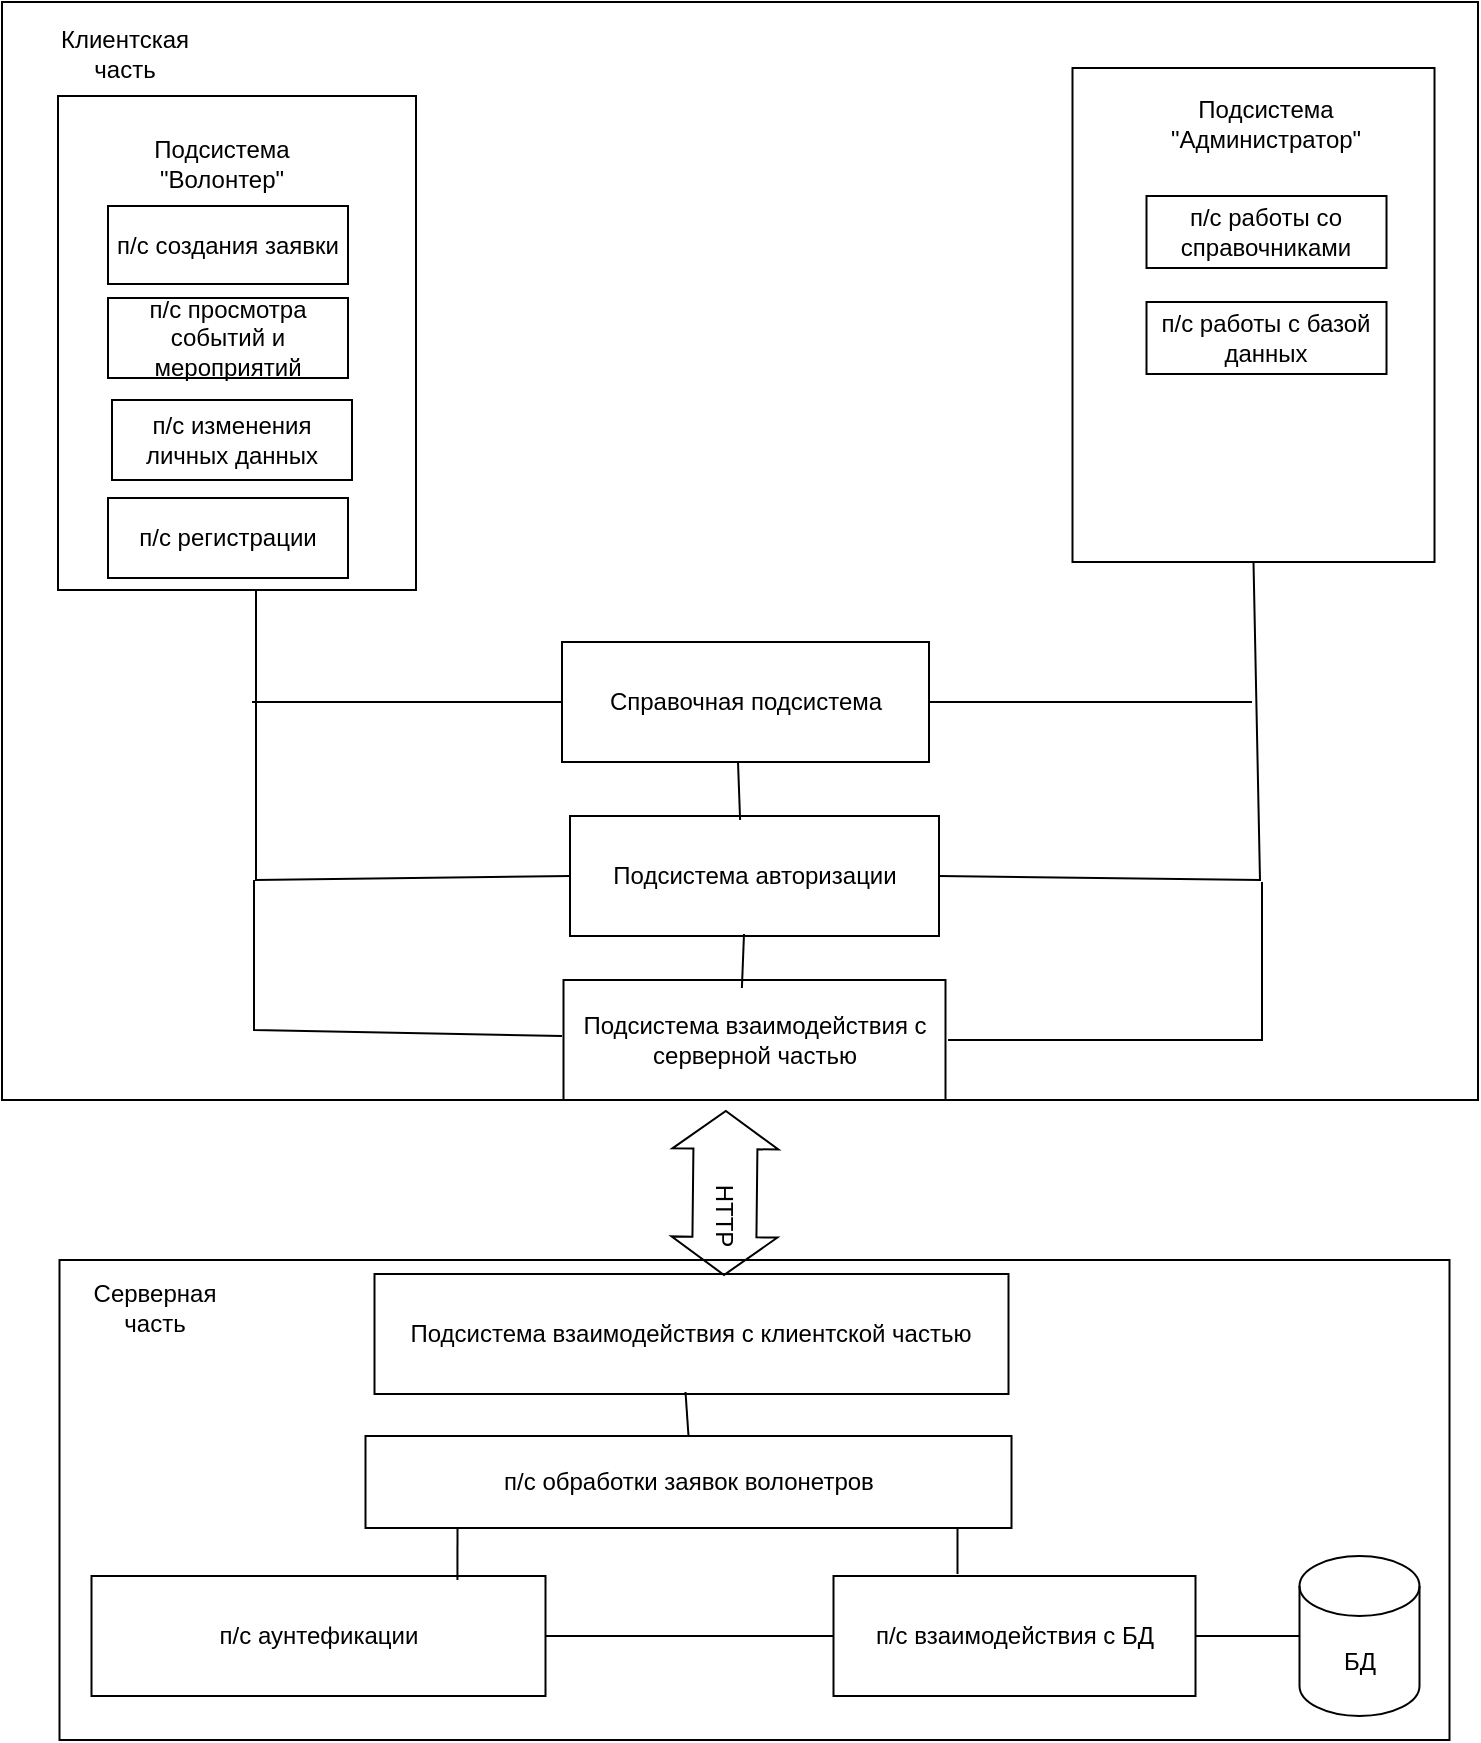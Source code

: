 <mxfile version="24.8.4">
  <diagram name="Страница — 1" id="MMwYMrBjLCGeWuF0NXBC">
    <mxGraphModel dx="1969" dy="878" grid="0" gridSize="10" guides="1" tooltips="1" connect="1" arrows="1" fold="1" page="1" pageScale="1" pageWidth="1169" pageHeight="1654" math="0" shadow="0">
      <root>
        <mxCell id="0" />
        <mxCell id="1" parent="0" />
        <mxCell id="FDYRo6DKzsIXx-MK1S8J-13" value="" style="rounded=0;whiteSpace=wrap;html=1;" parent="1" vertex="1">
          <mxGeometry x="116" y="217" width="738" height="549" as="geometry" />
        </mxCell>
        <mxCell id="FDYRo6DKzsIXx-MK1S8J-14" value="Клиентская часть" style="text;html=1;align=center;verticalAlign=middle;whiteSpace=wrap;rounded=0;" parent="1" vertex="1">
          <mxGeometry x="132" y="228" width="91" height="30" as="geometry" />
        </mxCell>
        <mxCell id="FDYRo6DKzsIXx-MK1S8J-16" value="" style="rounded=0;whiteSpace=wrap;html=1;" parent="1" vertex="1">
          <mxGeometry x="144.75" y="846" width="695" height="240" as="geometry" />
        </mxCell>
        <mxCell id="FDYRo6DKzsIXx-MK1S8J-17" value="Серверная часть" style="text;html=1;align=center;verticalAlign=middle;whiteSpace=wrap;rounded=0;" parent="1" vertex="1">
          <mxGeometry x="151.75" y="855" width="81" height="30" as="geometry" />
        </mxCell>
        <mxCell id="FDYRo6DKzsIXx-MK1S8J-20" value="Подсистема взаимодействия с клиентской частью" style="rounded=0;whiteSpace=wrap;html=1;" parent="1" vertex="1">
          <mxGeometry x="302.25" y="853" width="317" height="60" as="geometry" />
        </mxCell>
        <mxCell id="FDYRo6DKzsIXx-MK1S8J-21" value="БД" style="shape=cylinder3;whiteSpace=wrap;html=1;boundedLbl=1;backgroundOutline=1;size=15;" parent="1" vertex="1">
          <mxGeometry x="764.75" y="994" width="60" height="80" as="geometry" />
        </mxCell>
        <mxCell id="FDYRo6DKzsIXx-MK1S8J-22" value="п/с аунтефикации" style="rounded=0;whiteSpace=wrap;html=1;" parent="1" vertex="1">
          <mxGeometry x="160.75" y="1004" width="227" height="60" as="geometry" />
        </mxCell>
        <mxCell id="FDYRo6DKzsIXx-MK1S8J-23" value="п/с взаимодействия с БД" style="rounded=0;whiteSpace=wrap;html=1;" parent="1" vertex="1">
          <mxGeometry x="531.75" y="1004" width="181" height="60" as="geometry" />
        </mxCell>
        <mxCell id="FDYRo6DKzsIXx-MK1S8J-26" value="" style="endArrow=none;html=1;rounded=0;entryX=0;entryY=0.5;entryDx=0;entryDy=0;exitX=1;exitY=0.5;exitDx=0;exitDy=0;" parent="1" source="FDYRo6DKzsIXx-MK1S8J-22" target="FDYRo6DKzsIXx-MK1S8J-23" edge="1">
          <mxGeometry width="50" height="50" relative="1" as="geometry">
            <mxPoint x="422.25" y="1019" as="sourcePoint" />
            <mxPoint x="472.25" y="969" as="targetPoint" />
          </mxGeometry>
        </mxCell>
        <mxCell id="FDYRo6DKzsIXx-MK1S8J-27" value="" style="endArrow=none;html=1;rounded=0;entryX=0;entryY=0.5;entryDx=0;entryDy=0;entryPerimeter=0;" parent="1" source="FDYRo6DKzsIXx-MK1S8J-23" target="FDYRo6DKzsIXx-MK1S8J-21" edge="1">
          <mxGeometry width="50" height="50" relative="1" as="geometry">
            <mxPoint x="715.25" y="1017" as="sourcePoint" />
            <mxPoint x="765.25" y="967" as="targetPoint" />
          </mxGeometry>
        </mxCell>
        <mxCell id="FDYRo6DKzsIXx-MK1S8J-36" value="" style="shape=flexArrow;endArrow=classic;startArrow=classic;html=1;rounded=0;exitX=1;exitY=0.5;exitDx=0;exitDy=0;width=32;entryX=0.425;entryY=1.083;entryDx=0;entryDy=0;entryPerimeter=0;" parent="1" source="FDYRo6DKzsIXx-MK1S8J-38" edge="1" target="FDYRo6DKzsIXx-MK1S8J-46">
          <mxGeometry width="100" height="100" relative="1" as="geometry">
            <mxPoint x="626.99" y="904.42" as="sourcePoint" />
            <mxPoint x="625.005" y="772" as="targetPoint" />
          </mxGeometry>
        </mxCell>
        <mxCell id="FDYRo6DKzsIXx-MK1S8J-38" value="HTTP" style="text;html=1;align=center;verticalAlign=middle;whiteSpace=wrap;rounded=0;rotation=90;" parent="1" vertex="1">
          <mxGeometry x="447" y="809" width="60" height="30" as="geometry" />
        </mxCell>
        <mxCell id="FDYRo6DKzsIXx-MK1S8J-44" value="Подсистема авторизации" style="rounded=0;whiteSpace=wrap;html=1;" parent="1" vertex="1">
          <mxGeometry x="400" y="624" width="184.5" height="60" as="geometry" />
        </mxCell>
        <mxCell id="FDYRo6DKzsIXx-MK1S8J-59" value="" style="endArrow=none;html=1;rounded=0;exitX=1;exitY=0.5;exitDx=0;exitDy=0;" parent="1" source="FDYRo6DKzsIXx-MK1S8J-45" edge="1">
          <mxGeometry width="50" height="50" relative="1" as="geometry">
            <mxPoint x="695" y="572" as="sourcePoint" />
            <mxPoint x="741" y="567" as="targetPoint" />
          </mxGeometry>
        </mxCell>
        <mxCell id="FDYRo6DKzsIXx-MK1S8J-45" value="Справочная подсистема" style="rounded=0;whiteSpace=wrap;html=1;" parent="1" vertex="1">
          <mxGeometry x="396" y="537" width="183.5" height="60" as="geometry" />
        </mxCell>
        <mxCell id="FDYRo6DKzsIXx-MK1S8J-46" value="Подсистема взаимодействия с серверной частью" style="rounded=0;whiteSpace=wrap;html=1;" parent="1" vertex="1">
          <mxGeometry x="396.75" y="706" width="191" height="60" as="geometry" />
        </mxCell>
        <mxCell id="FDYRo6DKzsIXx-MK1S8J-47" value="" style="rounded=0;whiteSpace=wrap;html=1;" parent="1" vertex="1">
          <mxGeometry x="651.25" y="250" width="181" height="247" as="geometry" />
        </mxCell>
        <mxCell id="FDYRo6DKzsIXx-MK1S8J-48" value="Подсистема &quot;Администратор&quot;" style="text;html=1;align=center;verticalAlign=middle;whiteSpace=wrap;rounded=0;" parent="1" vertex="1">
          <mxGeometry x="718.25" y="263" width="60" height="30" as="geometry" />
        </mxCell>
        <mxCell id="FDYRo6DKzsIXx-MK1S8J-49" value="" style="rounded=0;whiteSpace=wrap;html=1;" parent="1" vertex="1">
          <mxGeometry x="144" y="264" width="179" height="247" as="geometry" />
        </mxCell>
        <mxCell id="FDYRo6DKzsIXx-MK1S8J-50" value="Подсистема &quot;Волонтер&quot;" style="text;html=1;align=center;verticalAlign=middle;whiteSpace=wrap;rounded=0;" parent="1" vertex="1">
          <mxGeometry x="196" y="283" width="60" height="30" as="geometry" />
        </mxCell>
        <mxCell id="FDYRo6DKzsIXx-MK1S8J-51" value="п/с создания заявки" style="rounded=0;whiteSpace=wrap;html=1;" parent="1" vertex="1">
          <mxGeometry x="169" y="319" width="120" height="39" as="geometry" />
        </mxCell>
        <mxCell id="FDYRo6DKzsIXx-MK1S8J-52" value="" style="endArrow=none;html=1;rounded=0;exitX=0;exitY=0.5;exitDx=0;exitDy=0;" parent="1" source="FDYRo6DKzsIXx-MK1S8J-44" edge="1">
          <mxGeometry width="50" height="50" relative="1" as="geometry">
            <mxPoint x="193" y="561" as="sourcePoint" />
            <mxPoint x="243" y="511" as="targetPoint" />
            <Array as="points">
              <mxPoint x="243" y="656" />
            </Array>
          </mxGeometry>
        </mxCell>
        <mxCell id="FDYRo6DKzsIXx-MK1S8J-53" value="" style="endArrow=none;html=1;rounded=0;entryX=0;entryY=0.5;entryDx=0;entryDy=0;" parent="1" target="FDYRo6DKzsIXx-MK1S8J-45" edge="1">
          <mxGeometry width="50" height="50" relative="1" as="geometry">
            <mxPoint x="241" y="567" as="sourcePoint" />
            <mxPoint x="291" y="529" as="targetPoint" />
          </mxGeometry>
        </mxCell>
        <mxCell id="FDYRo6DKzsIXx-MK1S8J-56" value="" style="endArrow=none;html=1;rounded=0;exitX=1;exitY=0.5;exitDx=0;exitDy=0;entryX=0.5;entryY=1;entryDx=0;entryDy=0;" parent="1" source="FDYRo6DKzsIXx-MK1S8J-44" edge="1" target="FDYRo6DKzsIXx-MK1S8J-47">
          <mxGeometry width="50" height="50" relative="1" as="geometry">
            <mxPoint x="899" y="549" as="sourcePoint" />
            <mxPoint x="949" y="499" as="targetPoint" />
            <Array as="points">
              <mxPoint x="745" y="656" />
            </Array>
          </mxGeometry>
        </mxCell>
        <mxCell id="SIpF2wRrHYx23ZHNWNwy-1" value="п/с работы со справочниками" style="rounded=0;whiteSpace=wrap;html=1;" parent="1" vertex="1">
          <mxGeometry x="688.25" y="314" width="120" height="36" as="geometry" />
        </mxCell>
        <mxCell id="SIpF2wRrHYx23ZHNWNwy-2" value="п/с просмотра событий и мероприятий" style="rounded=0;whiteSpace=wrap;html=1;" parent="1" vertex="1">
          <mxGeometry x="169" y="365" width="120" height="40" as="geometry" />
        </mxCell>
        <mxCell id="S-MvLSUMD0grXTGXBFP--3" value="п/с обработки заявок волонетров" style="rounded=0;whiteSpace=wrap;html=1;" parent="1" vertex="1">
          <mxGeometry x="297.75" y="934" width="323" height="46" as="geometry" />
        </mxCell>
        <mxCell id="S-MvLSUMD0grXTGXBFP--7" value="" style="endArrow=none;html=1;rounded=0;exitX=0.806;exitY=0.033;exitDx=0;exitDy=0;exitPerimeter=0;" parent="1" source="FDYRo6DKzsIXx-MK1S8J-22" edge="1">
          <mxGeometry width="50" height="50" relative="1" as="geometry">
            <mxPoint x="343.75" y="1001" as="sourcePoint" />
            <mxPoint x="343.75" y="980" as="targetPoint" />
          </mxGeometry>
        </mxCell>
        <mxCell id="S-MvLSUMD0grXTGXBFP--8" value="" style="endArrow=none;html=1;rounded=0;exitX=0.5;exitY=0;exitDx=0;exitDy=0;" parent="1" source="S-MvLSUMD0grXTGXBFP--3" edge="1">
          <mxGeometry width="50" height="50" relative="1" as="geometry">
            <mxPoint x="435.75" y="946" as="sourcePoint" />
            <mxPoint x="457.75" y="912" as="targetPoint" />
          </mxGeometry>
        </mxCell>
        <mxCell id="S-MvLSUMD0grXTGXBFP--9" value="" style="endArrow=none;html=1;rounded=0;" parent="1" edge="1">
          <mxGeometry width="50" height="50" relative="1" as="geometry">
            <mxPoint x="593.75" y="1003" as="sourcePoint" />
            <mxPoint x="593.75" y="980" as="targetPoint" />
          </mxGeometry>
        </mxCell>
        <mxCell id="ZL0jJYdhNXlCB6z54EIf-1" value="п/с работы с базой данных" style="rounded=0;whiteSpace=wrap;html=1;" vertex="1" parent="1">
          <mxGeometry x="688.25" y="367" width="120" height="36" as="geometry" />
        </mxCell>
        <mxCell id="ZL0jJYdhNXlCB6z54EIf-2" value="п/с изменения личных данных" style="rounded=0;whiteSpace=wrap;html=1;" vertex="1" parent="1">
          <mxGeometry x="171" y="416" width="120" height="40" as="geometry" />
        </mxCell>
        <mxCell id="ZL0jJYdhNXlCB6z54EIf-3" value="" style="endArrow=none;html=1;rounded=0;" edge="1" parent="1">
          <mxGeometry width="50" height="50" relative="1" as="geometry">
            <mxPoint x="242" y="656" as="sourcePoint" />
            <mxPoint x="396" y="734" as="targetPoint" />
            <Array as="points">
              <mxPoint x="242" y="731" />
            </Array>
          </mxGeometry>
        </mxCell>
        <mxCell id="ZL0jJYdhNXlCB6z54EIf-4" value="" style="endArrow=none;html=1;rounded=0;" edge="1" parent="1">
          <mxGeometry width="50" height="50" relative="1" as="geometry">
            <mxPoint x="589" y="736" as="sourcePoint" />
            <mxPoint x="746" y="657" as="targetPoint" />
            <Array as="points">
              <mxPoint x="746" y="736" />
            </Array>
          </mxGeometry>
        </mxCell>
        <mxCell id="ZL0jJYdhNXlCB6z54EIf-5" value="" style="endArrow=none;html=1;rounded=0;exitX=0.461;exitY=0.033;exitDx=0;exitDy=0;exitPerimeter=0;" edge="1" parent="1" source="FDYRo6DKzsIXx-MK1S8J-44">
          <mxGeometry width="50" height="50" relative="1" as="geometry">
            <mxPoint x="434" y="647" as="sourcePoint" />
            <mxPoint x="484" y="597" as="targetPoint" />
          </mxGeometry>
        </mxCell>
        <mxCell id="ZL0jJYdhNXlCB6z54EIf-6" value="" style="endArrow=none;html=1;rounded=0;exitX=0.467;exitY=0.067;exitDx=0;exitDy=0;exitPerimeter=0;" edge="1" parent="1" source="FDYRo6DKzsIXx-MK1S8J-46">
          <mxGeometry width="50" height="50" relative="1" as="geometry">
            <mxPoint x="437" y="733" as="sourcePoint" />
            <mxPoint x="487" y="683" as="targetPoint" />
          </mxGeometry>
        </mxCell>
        <mxCell id="ZL0jJYdhNXlCB6z54EIf-7" value="п/с регистрации" style="rounded=0;whiteSpace=wrap;html=1;" vertex="1" parent="1">
          <mxGeometry x="169" y="465" width="120" height="40" as="geometry" />
        </mxCell>
      </root>
    </mxGraphModel>
  </diagram>
</mxfile>
